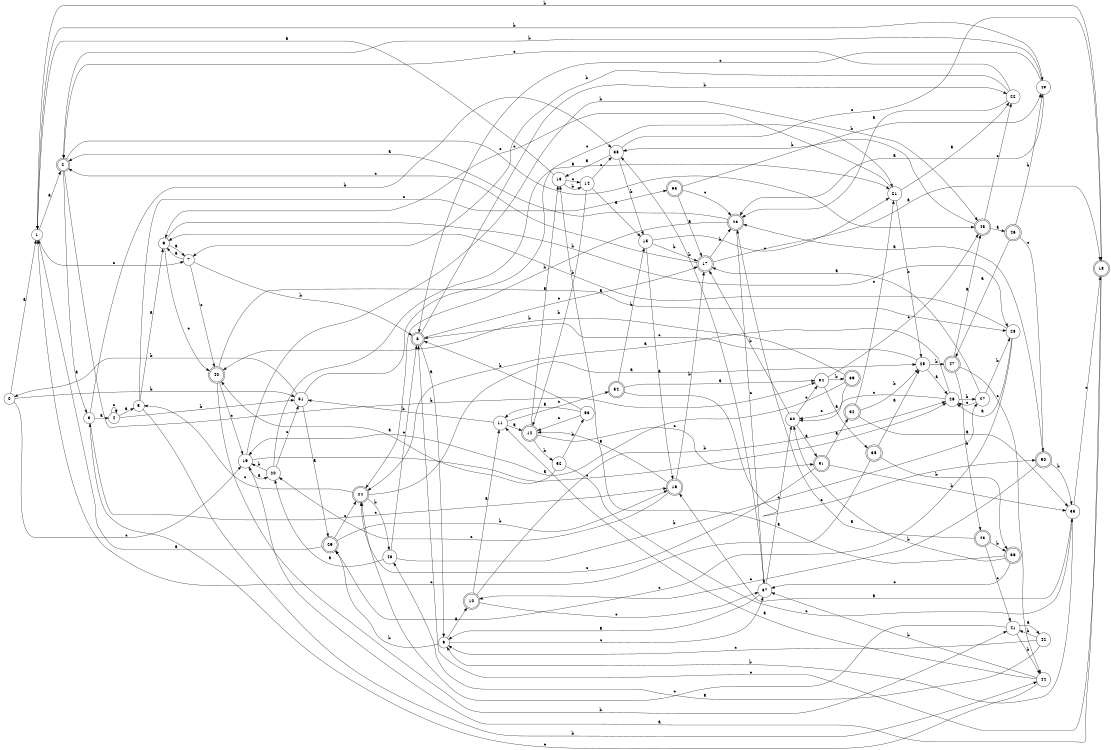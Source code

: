 digraph n45_1 {
__start0 [label="" shape="none"];

rankdir=LR;
size="8,5";

s0 [style="filled", color="black", fillcolor="white" shape="circle", label="0"];
s1 [style="filled", color="black", fillcolor="white" shape="circle", label="1"];
s2 [style="rounded,filled", color="black", fillcolor="white" shape="doublecircle", label="2"];
s3 [style="filled", color="black", fillcolor="white" shape="circle", label="3"];
s4 [style="filled", color="black", fillcolor="white" shape="circle", label="4"];
s5 [style="filled", color="black", fillcolor="white" shape="circle", label="5"];
s6 [style="filled", color="black", fillcolor="white" shape="circle", label="6"];
s7 [style="filled", color="black", fillcolor="white" shape="circle", label="7"];
s8 [style="rounded,filled", color="black", fillcolor="white" shape="doublecircle", label="8"];
s9 [style="filled", color="black", fillcolor="white" shape="circle", label="9"];
s10 [style="rounded,filled", color="black", fillcolor="white" shape="doublecircle", label="10"];
s11 [style="filled", color="black", fillcolor="white" shape="circle", label="11"];
s12 [style="rounded,filled", color="black", fillcolor="white" shape="doublecircle", label="12"];
s13 [style="filled", color="black", fillcolor="white" shape="circle", label="13"];
s14 [style="filled", color="black", fillcolor="white" shape="circle", label="14"];
s15 [style="filled", color="black", fillcolor="white" shape="circle", label="15"];
s16 [style="rounded,filled", color="black", fillcolor="white" shape="doublecircle", label="16"];
s17 [style="rounded,filled", color="black", fillcolor="white" shape="doublecircle", label="17"];
s18 [style="rounded,filled", color="black", fillcolor="white" shape="doublecircle", label="18"];
s19 [style="filled", color="black", fillcolor="white" shape="circle", label="19"];
s20 [style="filled", color="black", fillcolor="white" shape="circle", label="20"];
s21 [style="filled", color="black", fillcolor="white" shape="circle", label="21"];
s22 [style="filled", color="black", fillcolor="white" shape="circle", label="22"];
s23 [style="rounded,filled", color="black", fillcolor="white" shape="doublecircle", label="23"];
s24 [style="rounded,filled", color="black", fillcolor="white" shape="doublecircle", label="24"];
s25 [style="filled", color="black", fillcolor="white" shape="circle", label="25"];
s26 [style="filled", color="black", fillcolor="white" shape="circle", label="26"];
s27 [style="filled", color="black", fillcolor="white" shape="circle", label="27"];
s28 [style="filled", color="black", fillcolor="white" shape="circle", label="28"];
s29 [style="rounded,filled", color="black", fillcolor="white" shape="doublecircle", label="29"];
s30 [style="filled", color="black", fillcolor="white" shape="circle", label="30"];
s31 [style="rounded,filled", color="black", fillcolor="white" shape="doublecircle", label="31"];
s32 [style="rounded,filled", color="black", fillcolor="white" shape="doublecircle", label="32"];
s33 [style="filled", color="black", fillcolor="white" shape="circle", label="33"];
s34 [style="filled", color="black", fillcolor="white" shape="circle", label="34"];
s35 [style="rounded,filled", color="black", fillcolor="white" shape="doublecircle", label="35"];
s36 [style="rounded,filled", color="black", fillcolor="white" shape="doublecircle", label="36"];
s37 [style="filled", color="black", fillcolor="white" shape="circle", label="37"];
s38 [style="filled", color="black", fillcolor="white" shape="circle", label="38"];
s39 [style="rounded,filled", color="black", fillcolor="white" shape="doublecircle", label="39"];
s40 [style="rounded,filled", color="black", fillcolor="white" shape="doublecircle", label="40"];
s41 [style="filled", color="black", fillcolor="white" shape="circle", label="41"];
s42 [style="filled", color="black", fillcolor="white" shape="circle", label="42"];
s43 [style="filled", color="black", fillcolor="white" shape="circle", label="43"];
s44 [style="filled", color="black", fillcolor="white" shape="circle", label="44"];
s45 [style="rounded,filled", color="black", fillcolor="white" shape="doublecircle", label="45"];
s46 [style="rounded,filled", color="black", fillcolor="white" shape="doublecircle", label="46"];
s47 [style="rounded,filled", color="black", fillcolor="white" shape="doublecircle", label="47"];
s48 [style="rounded,filled", color="black", fillcolor="white" shape="doublecircle", label="48"];
s49 [style="filled", color="black", fillcolor="white" shape="circle", label="49"];
s50 [style="rounded,filled", color="black", fillcolor="white" shape="doublecircle", label="50"];
s51 [style="filled", color="black", fillcolor="white" shape="circle", label="51"];
s52 [style="filled", color="black", fillcolor="white" shape="circle", label="52"];
s53 [style="filled", color="black", fillcolor="white" shape="circle", label="53"];
s54 [style="rounded,filled", color="black", fillcolor="white" shape="doublecircle", label="54"];
s55 [style="rounded,filled", color="black", fillcolor="white" shape="doublecircle", label="55"];
s0 -> s1 [label="a"];
s0 -> s51 [label="b"];
s0 -> s19 [label="c"];
s1 -> s2 [label="a"];
s1 -> s49 [label="b"];
s1 -> s7 [label="c"];
s2 -> s3 [label="a"];
s2 -> s34 [label="b"];
s2 -> s45 [label="c"];
s3 -> s4 [label="a"];
s3 -> s38 [label="b"];
s3 -> s16 [label="c"];
s4 -> s5 [label="a"];
s4 -> s51 [label="b"];
s4 -> s4 [label="c"];
s5 -> s6 [label="a"];
s5 -> s44 [label="b"];
s5 -> s55 [label="c"];
s6 -> s7 [label="a"];
s6 -> s28 [label="b"];
s6 -> s40 [label="c"];
s7 -> s6 [label="a"];
s7 -> s8 [label="b"];
s7 -> s40 [label="c"];
s8 -> s9 [label="a"];
s8 -> s22 [label="b"];
s8 -> s17 [label="c"];
s9 -> s10 [label="a"];
s9 -> s29 [label="b"];
s9 -> s37 [label="c"];
s10 -> s11 [label="a"];
s10 -> s26 [label="b"];
s10 -> s37 [label="c"];
s11 -> s12 [label="a"];
s11 -> s51 [label="b"];
s11 -> s54 [label="c"];
s12 -> s13 [label="a"];
s12 -> s52 [label="b"];
s12 -> s31 [label="c"];
s13 -> s1 [label="a"];
s13 -> s14 [label="b"];
s13 -> s14 [label="c"];
s14 -> s15 [label="a"];
s14 -> s12 [label="b"];
s14 -> s38 [label="c"];
s15 -> s16 [label="a"];
s15 -> s17 [label="b"];
s15 -> s21 [label="c"];
s16 -> s12 [label="a"];
s16 -> s17 [label="b"];
s16 -> s20 [label="c"];
s17 -> s18 [label="a"];
s17 -> s23 [label="b"];
s17 -> s2 [label="c"];
s18 -> s19 [label="a"];
s18 -> s1 [label="b"];
s18 -> s8 [label="c"];
s19 -> s20 [label="a"];
s19 -> s45 [label="b"];
s19 -> s26 [label="c"];
s20 -> s21 [label="a"];
s20 -> s19 [label="b"];
s20 -> s51 [label="c"];
s21 -> s22 [label="a"];
s21 -> s25 [label="b"];
s21 -> s6 [label="c"];
s22 -> s23 [label="a"];
s22 -> s7 [label="b"];
s22 -> s2 [label="c"];
s23 -> s2 [label="a"];
s23 -> s24 [label="b"];
s23 -> s37 [label="c"];
s24 -> s25 [label="a"];
s24 -> s43 [label="b"];
s24 -> s5 [label="c"];
s25 -> s26 [label="a"];
s25 -> s47 [label="b"];
s25 -> s8 [label="c"];
s26 -> s24 [label="a"];
s26 -> s27 [label="b"];
s26 -> s30 [label="c"];
s27 -> s17 [label="a"];
s27 -> s28 [label="b"];
s27 -> s26 [label="c"];
s28 -> s26 [label="a"];
s28 -> s6 [label="b"];
s28 -> s29 [label="c"];
s29 -> s1 [label="a"];
s29 -> s16 [label="b"];
s29 -> s24 [label="c"];
s30 -> s31 [label="a"];
s30 -> s17 [label="b"];
s30 -> s34 [label="c"];
s31 -> s32 [label="a"];
s31 -> s33 [label="b"];
s31 -> s24 [label="c"];
s32 -> s33 [label="a"];
s32 -> s25 [label="b"];
s32 -> s21 [label="c"];
s33 -> s16 [label="a"];
s33 -> s9 [label="b"];
s33 -> s18 [label="c"];
s34 -> s35 [label="a"];
s34 -> s39 [label="b"];
s34 -> s45 [label="c"];
s35 -> s25 [label="a"];
s35 -> s36 [label="b"];
s35 -> s1 [label="c"];
s36 -> s13 [label="a"];
s36 -> s30 [label="b"];
s36 -> s37 [label="c"];
s37 -> s9 [label="a"];
s37 -> s38 [label="b"];
s37 -> s30 [label="c"];
s38 -> s13 [label="a"];
s38 -> s15 [label="b"];
s38 -> s18 [label="c"];
s39 -> s19 [label="a"];
s39 -> s40 [label="b"];
s39 -> s30 [label="c"];
s40 -> s28 [label="a"];
s40 -> s41 [label="b"];
s40 -> s19 [label="c"];
s41 -> s42 [label="a"];
s41 -> s44 [label="b"];
s41 -> s24 [label="c"];
s42 -> s43 [label="a"];
s42 -> s41 [label="b"];
s42 -> s9 [label="c"];
s43 -> s20 [label="a"];
s43 -> s27 [label="b"];
s43 -> s8 [label="c"];
s44 -> s11 [label="a"];
s44 -> s37 [label="b"];
s44 -> s3 [label="c"];
s45 -> s46 [label="a"];
s45 -> s38 [label="b"];
s45 -> s22 [label="c"];
s46 -> s47 [label="a"];
s46 -> s49 [label="b"];
s46 -> s50 [label="c"];
s47 -> s45 [label="a"];
s47 -> s48 [label="b"];
s47 -> s44 [label="c"];
s48 -> s23 [label="a"];
s48 -> s36 [label="b"];
s48 -> s41 [label="c"];
s49 -> s23 [label="a"];
s49 -> s2 [label="b"];
s49 -> s8 [label="c"];
s50 -> s23 [label="a"];
s50 -> s33 [label="b"];
s50 -> s10 [label="c"];
s51 -> s29 [label="a"];
s51 -> s0 [label="b"];
s51 -> s21 [label="c"];
s52 -> s40 [label="a"];
s52 -> s53 [label="b"];
s52 -> s33 [label="c"];
s53 -> s11 [label="a"];
s53 -> s8 [label="b"];
s53 -> s12 [label="c"];
s54 -> s34 [label="a"];
s54 -> s15 [label="b"];
s54 -> s50 [label="c"];
s55 -> s17 [label="a"];
s55 -> s49 [label="b"];
s55 -> s23 [label="c"];

}